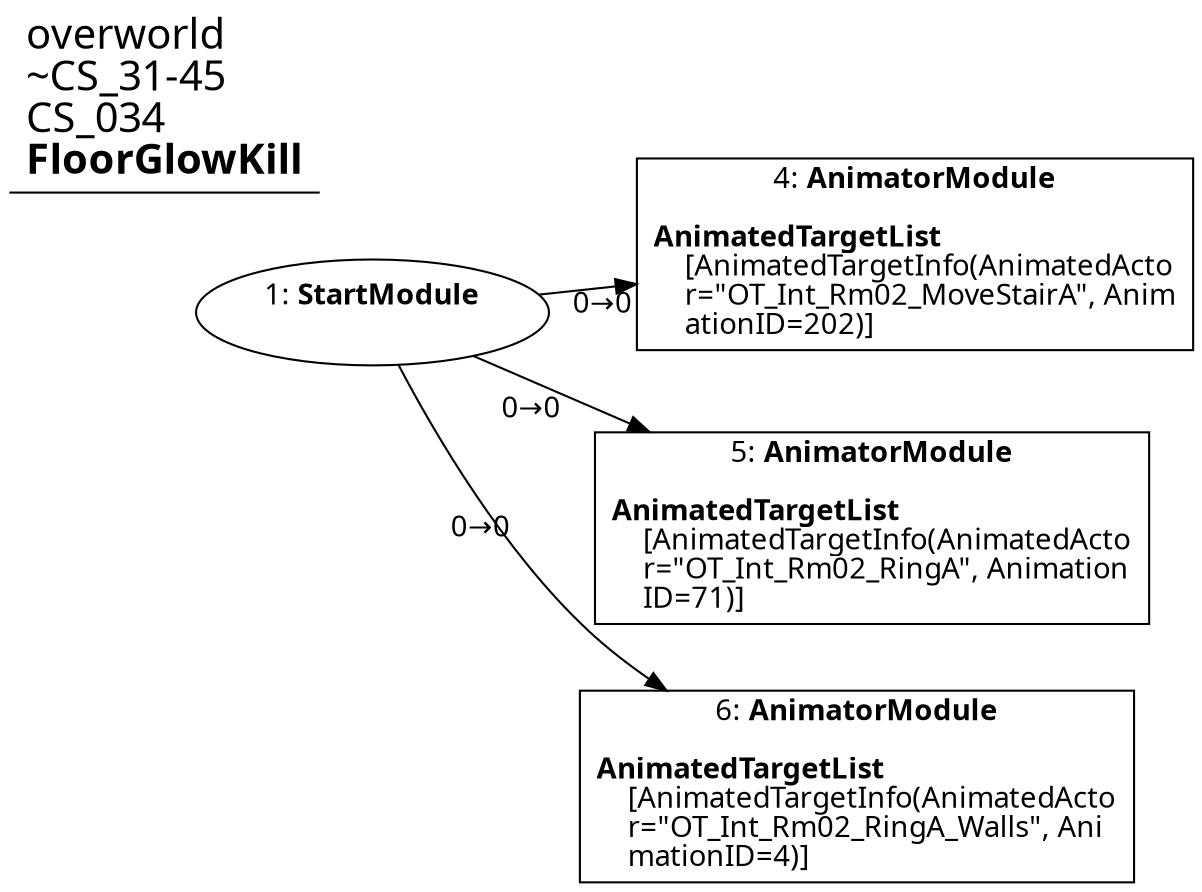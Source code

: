 digraph {
    layout = fdp;
    overlap = prism;
    sep = "+16";
    splines = spline;

    node [ shape = box ];

    graph [ fontname = "Segoe UI" ];
    node [ fontname = "Segoe UI" ];
    edge [ fontname = "Segoe UI" ];

    1 [ label = <1: <b>StartModule</b><br/><br/>> ];
    1 [ shape = oval ]
    1 [ pos = "0.20700002,-0.245!" ];
    1 -> 4 [ label = "0→0" ];
    1 -> 5 [ label = "0→0" ];
    1 -> 6 [ label = "0→0" ];

    4 [ label = <4: <b>AnimatorModule</b><br/><br/><b>AnimatedTargetList</b><br align="left"/>    [AnimatedTargetInfo(AnimatedActo<br align="left"/>    r=&quot;OT_Int_Rm02_MoveStairA&quot;, Anim<br align="left"/>    ationID=202)]<br align="left"/>> ];
    4 [ pos = "0.42600003,-0.245!" ];

    5 [ label = <5: <b>AnimatorModule</b><br/><br/><b>AnimatedTargetList</b><br align="left"/>    [AnimatedTargetInfo(AnimatedActo<br align="left"/>    r=&quot;OT_Int_Rm02_RingA&quot;, Animation<br align="left"/>    ID=71)]<br align="left"/>> ];
    5 [ pos = "0.423,-0.34800002!" ];

    6 [ label = <6: <b>AnimatorModule</b><br/><br/><b>AnimatedTargetList</b><br align="left"/>    [AnimatedTargetInfo(AnimatedActo<br align="left"/>    r=&quot;OT_Int_Rm02_RingA_Walls&quot;, Ani<br align="left"/>    mationID=4)]<br align="left"/>> ];
    6 [ pos = "0.42400002,-0.453!" ];

    title [ pos = "0.20600002,-0.24400002!" ];
    title [ shape = underline ];
    title [ label = <<font point-size="20">overworld<br align="left"/>~CS_31-45<br align="left"/>CS_034<br align="left"/><b>FloorGlowKill</b><br align="left"/></font>> ];
}
